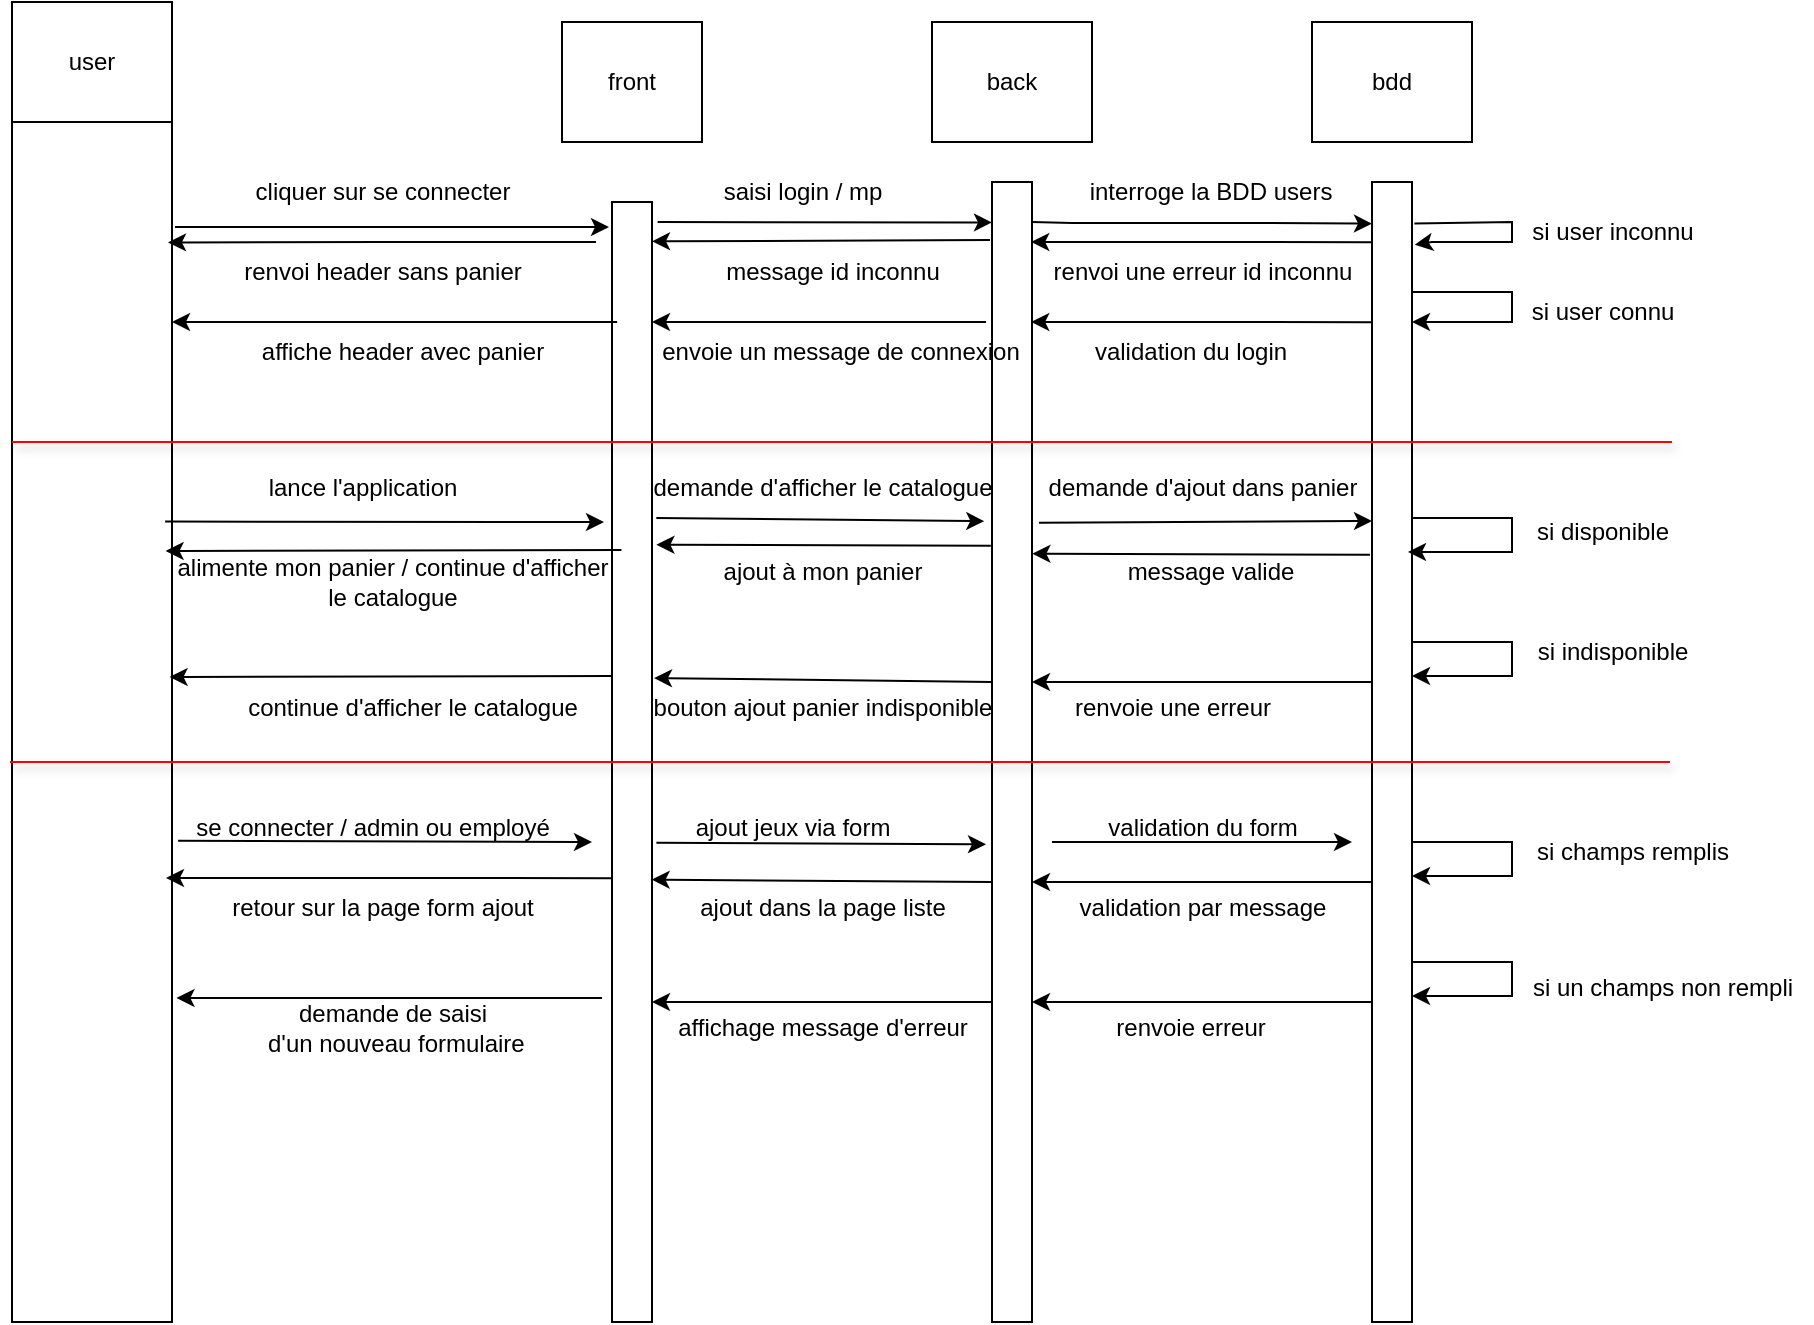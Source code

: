 <mxfile version="24.7.12">
  <diagram name="Page-1" id="rXCuF8FtUP5aOPSfzfbm">
    <mxGraphModel dx="2117" dy="522" grid="1" gridSize="10" guides="1" tooltips="1" connect="1" arrows="1" fold="1" page="1" pageScale="1" pageWidth="827" pageHeight="1169" math="0" shadow="0">
      <root>
        <mxCell id="0" />
        <mxCell id="1" parent="0" />
        <mxCell id="5uYS1BCheo57BX3cpmRm-2" value="" style="rounded=0;whiteSpace=wrap;html=1;" parent="1" vertex="1">
          <mxGeometry y="240" width="80" height="600" as="geometry" />
        </mxCell>
        <mxCell id="5uYS1BCheo57BX3cpmRm-3" value="" style="rounded=0;whiteSpace=wrap;html=1;" parent="1" vertex="1">
          <mxGeometry x="300" y="280" width="20" height="560" as="geometry" />
        </mxCell>
        <mxCell id="5uYS1BCheo57BX3cpmRm-4" value="" style="rounded=0;whiteSpace=wrap;html=1;" parent="1" vertex="1">
          <mxGeometry x="490" y="270" width="20" height="570" as="geometry" />
        </mxCell>
        <mxCell id="5uYS1BCheo57BX3cpmRm-5" value="" style="rounded=0;whiteSpace=wrap;html=1;" parent="1" vertex="1">
          <mxGeometry x="680" y="270" width="20" height="570" as="geometry" />
        </mxCell>
        <mxCell id="5uYS1BCheo57BX3cpmRm-6" value="front" style="rounded=0;whiteSpace=wrap;html=1;" parent="1" vertex="1">
          <mxGeometry x="275" y="190" width="70" height="60" as="geometry" />
        </mxCell>
        <mxCell id="5uYS1BCheo57BX3cpmRm-7" value="back" style="rounded=0;whiteSpace=wrap;html=1;" parent="1" vertex="1">
          <mxGeometry x="460" y="190" width="80" height="60" as="geometry" />
        </mxCell>
        <mxCell id="5uYS1BCheo57BX3cpmRm-8" value="bdd" style="rounded=0;whiteSpace=wrap;html=1;" parent="1" vertex="1">
          <mxGeometry x="650" y="190" width="80" height="60" as="geometry" />
        </mxCell>
        <mxCell id="GCo2jeuxj3yod2GUhZTQ-15" value="" style="edgeStyle=none;orthogonalLoop=1;jettySize=auto;html=1;rounded=0;" edge="1" parent="1">
          <mxGeometry width="80" relative="1" as="geometry">
            <mxPoint x="81.5" y="292.5" as="sourcePoint" />
            <mxPoint x="298.5" y="292.5" as="targetPoint" />
            <Array as="points">
              <mxPoint x="170.5" y="292.5" />
              <mxPoint x="240.5" y="292.5" />
            </Array>
          </mxGeometry>
        </mxCell>
        <mxCell id="GCo2jeuxj3yod2GUhZTQ-18" value="" style="endArrow=classic;html=1;rounded=0;entryX=1.05;entryY=0.653;entryDx=0;entryDy=0;entryPerimeter=0;" edge="1" parent="1">
          <mxGeometry width="50" height="50" relative="1" as="geometry">
            <mxPoint x="292" y="300" as="sourcePoint" />
            <mxPoint x="78" y="300.2" as="targetPoint" />
            <Array as="points">
              <mxPoint x="185" y="300" />
            </Array>
          </mxGeometry>
        </mxCell>
        <mxCell id="GCo2jeuxj3yod2GUhZTQ-20" value="cliquer sur se connecter" style="text;html=1;align=center;verticalAlign=middle;resizable=0;points=[];autosize=1;strokeColor=none;fillColor=none;" vertex="1" parent="1">
          <mxGeometry x="110" y="260" width="150" height="30" as="geometry" />
        </mxCell>
        <mxCell id="GCo2jeuxj3yod2GUhZTQ-21" value="" style="endArrow=classic;html=1;rounded=0;entryX=0.957;entryY=0.651;entryDx=0;entryDy=0;entryPerimeter=0;exitX=0;exitY=0.668;exitDx=0;exitDy=0;exitPerimeter=0;" edge="1" parent="1">
          <mxGeometry width="50" height="50" relative="1" as="geometry">
            <mxPoint x="302.58" y="340.04" as="sourcePoint" />
            <mxPoint x="80.0" y="340.0" as="targetPoint" />
          </mxGeometry>
        </mxCell>
        <mxCell id="GCo2jeuxj3yod2GUhZTQ-22" value="renvoi header sans panier" style="text;html=1;align=center;verticalAlign=middle;resizable=0;points=[];autosize=1;strokeColor=none;fillColor=none;" vertex="1" parent="1">
          <mxGeometry x="105" y="300" width="160" height="30" as="geometry" />
        </mxCell>
        <mxCell id="GCo2jeuxj3yod2GUhZTQ-24" value="" style="endArrow=classic;html=1;rounded=0;entryX=-0.13;entryY=0.404;entryDx=0;entryDy=0;entryPerimeter=0;exitX=1;exitY=0.138;exitDx=0;exitDy=0;exitPerimeter=0;" edge="1" parent="1">
          <mxGeometry width="50" height="50" relative="1" as="geometry">
            <mxPoint x="510" y="290" as="sourcePoint" />
            <mxPoint x="680.0" y="290.82" as="targetPoint" />
            <Array as="points">
              <mxPoint x="530" y="290.5" />
              <mxPoint x="622.6" y="290.5" />
            </Array>
          </mxGeometry>
        </mxCell>
        <mxCell id="GCo2jeuxj3yod2GUhZTQ-26" value="interroge la BDD users" style="text;html=1;align=center;verticalAlign=middle;resizable=0;points=[];autosize=1;strokeColor=none;fillColor=none;" vertex="1" parent="1">
          <mxGeometry x="529" y="260" width="140" height="30" as="geometry" />
        </mxCell>
        <mxCell id="GCo2jeuxj3yod2GUhZTQ-30" value="" style="endArrow=classic;html=1;rounded=0;entryX=0.83;entryY=0.408;entryDx=0;entryDy=0;entryPerimeter=0;" edge="1" parent="1">
          <mxGeometry width="50" height="50" relative="1" as="geometry">
            <mxPoint x="487" y="340" as="sourcePoint" />
            <mxPoint x="320.0" y="340" as="targetPoint" />
          </mxGeometry>
        </mxCell>
        <mxCell id="GCo2jeuxj3yod2GUhZTQ-32" value="" style="endArrow=classic;html=1;rounded=0;entryX=1.23;entryY=0.726;entryDx=0;entryDy=0;entryPerimeter=0;" edge="1" parent="1">
          <mxGeometry width="50" height="50" relative="1" as="geometry">
            <mxPoint x="489" y="299" as="sourcePoint" />
            <mxPoint x="320.0" y="299.66" as="targetPoint" />
          </mxGeometry>
        </mxCell>
        <mxCell id="GCo2jeuxj3yod2GUhZTQ-38" value="" style="edgeStyle=none;orthogonalLoop=1;jettySize=auto;html=1;rounded=0;exitX=1.06;exitY=0.093;exitDx=0;exitDy=0;exitPerimeter=0;entryX=1.07;entryY=0.055;entryDx=0;entryDy=0;entryPerimeter=0;" edge="1" parent="1" target="5uYS1BCheo57BX3cpmRm-5">
          <mxGeometry width="80" relative="1" as="geometry">
            <mxPoint x="701.2" y="290.69" as="sourcePoint" />
            <mxPoint x="700" y="310" as="targetPoint" />
            <Array as="points">
              <mxPoint x="750" y="290" />
              <mxPoint x="750" y="300" />
              <mxPoint x="730" y="300" />
              <mxPoint x="710" y="300" />
            </Array>
          </mxGeometry>
        </mxCell>
        <mxCell id="GCo2jeuxj3yod2GUhZTQ-39" value="si user inconnu" style="text;html=1;align=center;verticalAlign=middle;resizable=0;points=[];autosize=1;strokeColor=none;fillColor=none;" vertex="1" parent="1">
          <mxGeometry x="750" y="280" width="100" height="30" as="geometry" />
        </mxCell>
        <mxCell id="GCo2jeuxj3yod2GUhZTQ-40" value="renvoi une erreur id inconnu" style="text;html=1;align=center;verticalAlign=middle;resizable=0;points=[];autosize=1;strokeColor=none;fillColor=none;" vertex="1" parent="1">
          <mxGeometry x="510" y="300" width="170" height="30" as="geometry" />
        </mxCell>
        <mxCell id="GCo2jeuxj3yod2GUhZTQ-41" value="si user connu" style="text;html=1;align=center;verticalAlign=middle;resizable=0;points=[];autosize=1;strokeColor=none;fillColor=none;" vertex="1" parent="1">
          <mxGeometry x="750" y="320" width="90" height="30" as="geometry" />
        </mxCell>
        <mxCell id="GCo2jeuxj3yod2GUhZTQ-42" value="" style="edgeStyle=none;orthogonalLoop=1;jettySize=auto;html=1;rounded=0;entryX=1.02;entryY=0.202;entryDx=0;entryDy=0;entryPerimeter=0;fillColor=#3EFF30;" edge="1" parent="1">
          <mxGeometry width="80" relative="1" as="geometry">
            <mxPoint x="700" y="325" as="sourcePoint" />
            <mxPoint x="700" y="340" as="targetPoint" />
            <Array as="points">
              <mxPoint x="720" y="325" />
              <mxPoint x="750" y="325" />
              <mxPoint x="750" y="340" />
            </Array>
          </mxGeometry>
        </mxCell>
        <mxCell id="GCo2jeuxj3yod2GUhZTQ-43" value="envoie un message de connexion" style="text;html=1;align=center;verticalAlign=middle;resizable=0;points=[];autosize=1;strokeColor=none;fillColor=none;" vertex="1" parent="1">
          <mxGeometry x="314" y="340" width="200" height="30" as="geometry" />
        </mxCell>
        <mxCell id="GCo2jeuxj3yod2GUhZTQ-44" value="affiche header avec panier" style="text;html=1;align=center;verticalAlign=middle;resizable=0;points=[];autosize=1;strokeColor=none;fillColor=none;" vertex="1" parent="1">
          <mxGeometry x="115" y="340" width="160" height="30" as="geometry" />
        </mxCell>
        <mxCell id="GCo2jeuxj3yod2GUhZTQ-45" value="" style="endArrow=classic;html=1;rounded=0;exitX=0.02;exitY=0.179;exitDx=0;exitDy=0;exitPerimeter=0;" edge="1" parent="1">
          <mxGeometry width="50" height="50" relative="1" as="geometry">
            <mxPoint x="680.0" y="340.07" as="sourcePoint" />
            <mxPoint x="509.6" y="340" as="targetPoint" />
          </mxGeometry>
        </mxCell>
        <mxCell id="GCo2jeuxj3yod2GUhZTQ-46" value="" style="endArrow=classic;html=1;rounded=0;exitX=1.14;exitY=0.059;exitDx=0;exitDy=0;exitPerimeter=0;entryX=0;entryY=0.09;entryDx=0;entryDy=0;entryPerimeter=0;" edge="1" parent="1">
          <mxGeometry width="50" height="50" relative="1" as="geometry">
            <mxPoint x="322.8" y="290" as="sourcePoint" />
            <mxPoint x="490" y="290.23" as="targetPoint" />
          </mxGeometry>
        </mxCell>
        <mxCell id="GCo2jeuxj3yod2GUhZTQ-47" value="saisi login / mp" style="text;html=1;align=center;verticalAlign=middle;resizable=0;points=[];autosize=1;strokeColor=none;fillColor=none;" vertex="1" parent="1">
          <mxGeometry x="345" y="260" width="100" height="30" as="geometry" />
        </mxCell>
        <mxCell id="GCo2jeuxj3yod2GUhZTQ-48" value="message id inconnu" style="text;html=1;align=center;verticalAlign=middle;resizable=0;points=[];autosize=1;strokeColor=none;fillColor=none;" vertex="1" parent="1">
          <mxGeometry x="345" y="300" width="130" height="30" as="geometry" />
        </mxCell>
        <mxCell id="GCo2jeuxj3yod2GUhZTQ-50" value="" style="endArrow=classic;html=1;rounded=0;exitX=0.02;exitY=0.179;exitDx=0;exitDy=0;exitPerimeter=0;" edge="1" parent="1">
          <mxGeometry width="50" height="50" relative="1" as="geometry">
            <mxPoint x="680.0" y="300.07" as="sourcePoint" />
            <mxPoint x="509.6" y="300" as="targetPoint" />
          </mxGeometry>
        </mxCell>
        <mxCell id="GCo2jeuxj3yod2GUhZTQ-51" value="validation du login" style="text;html=1;align=center;verticalAlign=middle;resizable=0;points=[];autosize=1;strokeColor=none;fillColor=none;" vertex="1" parent="1">
          <mxGeometry x="529" y="340" width="120" height="30" as="geometry" />
        </mxCell>
        <mxCell id="GCo2jeuxj3yod2GUhZTQ-115" value="" style="endArrow=classic;html=1;rounded=0;exitX=0.957;exitY=0.333;exitDx=0;exitDy=0;exitPerimeter=0;" edge="1" parent="1" source="5uYS1BCheo57BX3cpmRm-2">
          <mxGeometry width="50" height="50" relative="1" as="geometry">
            <mxPoint x="140" y="490" as="sourcePoint" />
            <mxPoint x="296" y="440" as="targetPoint" />
          </mxGeometry>
        </mxCell>
        <mxCell id="GCo2jeuxj3yod2GUhZTQ-116" value="lance l&#39;application" style="text;html=1;align=center;verticalAlign=middle;resizable=0;points=[];autosize=1;strokeColor=none;fillColor=none;" vertex="1" parent="1">
          <mxGeometry x="115" y="408" width="120" height="30" as="geometry" />
        </mxCell>
        <mxCell id="GCo2jeuxj3yod2GUhZTQ-117" value="" style="endArrow=classic;html=1;rounded=0;entryX=0.927;entryY=1.053;entryDx=0;entryDy=0;entryPerimeter=0;exitX=0.064;exitY=1;exitDx=0;exitDy=0;exitPerimeter=0;" edge="1" parent="1" source="GCo2jeuxj3yod2GUhZTQ-118" target="GCo2jeuxj3yod2GUhZTQ-118">
          <mxGeometry width="50" height="50" relative="1" as="geometry">
            <mxPoint x="420" y="440" as="sourcePoint" />
            <mxPoint x="590" y="410" as="targetPoint" />
          </mxGeometry>
        </mxCell>
        <mxCell id="GCo2jeuxj3yod2GUhZTQ-118" value="demande d&#39;afficher le catalogue" style="text;html=1;align=center;verticalAlign=middle;resizable=0;points=[];autosize=1;strokeColor=none;fillColor=none;" vertex="1" parent="1">
          <mxGeometry x="310" y="408" width="190" height="30" as="geometry" />
        </mxCell>
        <mxCell id="GCo2jeuxj3yod2GUhZTQ-119" value="" style="endArrow=classic;html=1;rounded=0;exitX=0.047;exitY=1.08;exitDx=0;exitDy=0;exitPerimeter=0;" edge="1" parent="1" source="GCo2jeuxj3yod2GUhZTQ-120">
          <mxGeometry width="50" height="50" relative="1" as="geometry">
            <mxPoint x="520" y="440" as="sourcePoint" />
            <mxPoint x="680" y="439.5" as="targetPoint" />
          </mxGeometry>
        </mxCell>
        <mxCell id="GCo2jeuxj3yod2GUhZTQ-120" value="demande d&#39;ajout dans panier" style="text;html=1;align=center;verticalAlign=middle;resizable=0;points=[];autosize=1;strokeColor=none;fillColor=none;" vertex="1" parent="1">
          <mxGeometry x="505" y="408" width="180" height="30" as="geometry" />
        </mxCell>
        <mxCell id="GCo2jeuxj3yod2GUhZTQ-122" value="" style="endArrow=classic;html=1;rounded=0;" edge="1" parent="1">
          <mxGeometry width="50" height="50" relative="1" as="geometry">
            <mxPoint x="700" y="438" as="sourcePoint" />
            <mxPoint x="698" y="455" as="targetPoint" />
            <Array as="points">
              <mxPoint x="750" y="438" />
              <mxPoint x="750" y="455" />
            </Array>
          </mxGeometry>
        </mxCell>
        <mxCell id="GCo2jeuxj3yod2GUhZTQ-123" value="si disponible" style="text;html=1;align=center;verticalAlign=middle;resizable=0;points=[];autosize=1;strokeColor=none;fillColor=none;" vertex="1" parent="1">
          <mxGeometry x="750" y="430" width="90" height="30" as="geometry" />
        </mxCell>
        <mxCell id="GCo2jeuxj3yod2GUhZTQ-124" value="" style="endArrow=classic;html=1;rounded=0;exitX=-0.05;exitY=0.327;exitDx=0;exitDy=0;entryX=1.01;entryY=0.326;entryDx=0;entryDy=0;entryPerimeter=0;exitPerimeter=0;" edge="1" parent="1" source="5uYS1BCheo57BX3cpmRm-5" target="5uYS1BCheo57BX3cpmRm-4">
          <mxGeometry width="50" height="50" relative="1" as="geometry">
            <mxPoint x="610" y="454.5" as="sourcePoint" />
            <mxPoint x="550" y="454.5" as="targetPoint" />
          </mxGeometry>
        </mxCell>
        <mxCell id="GCo2jeuxj3yod2GUhZTQ-125" value="message valide" style="text;html=1;align=center;verticalAlign=middle;resizable=0;points=[];autosize=1;strokeColor=none;fillColor=none;" vertex="1" parent="1">
          <mxGeometry x="544" y="450" width="110" height="30" as="geometry" />
        </mxCell>
        <mxCell id="GCo2jeuxj3yod2GUhZTQ-126" value="" style="endArrow=classic;html=1;rounded=0;exitX=-0.03;exitY=0.319;exitDx=0;exitDy=0;entryX=1.11;entryY=0.306;entryDx=0;entryDy=0;entryPerimeter=0;exitPerimeter=0;" edge="1" parent="1" source="5uYS1BCheo57BX3cpmRm-4" target="5uYS1BCheo57BX3cpmRm-3">
          <mxGeometry width="50" height="50" relative="1" as="geometry">
            <mxPoint x="472.5" y="454.5" as="sourcePoint" />
            <mxPoint x="340" y="453" as="targetPoint" />
          </mxGeometry>
        </mxCell>
        <mxCell id="GCo2jeuxj3yod2GUhZTQ-127" value="ajout à mon panier" style="text;html=1;align=center;verticalAlign=middle;resizable=0;points=[];autosize=1;strokeColor=none;fillColor=none;" vertex="1" parent="1">
          <mxGeometry x="345" y="450" width="120" height="30" as="geometry" />
        </mxCell>
        <mxCell id="GCo2jeuxj3yod2GUhZTQ-128" value="" style="endArrow=classic;html=1;rounded=0;entryX=1.06;entryY=0.699;entryDx=0;entryDy=0;entryPerimeter=0;exitX=0.978;exitY=0.1;exitDx=0;exitDy=0;exitPerimeter=0;" edge="1" parent="1" source="GCo2jeuxj3yod2GUhZTQ-129">
          <mxGeometry width="50" height="50" relative="1" as="geometry">
            <mxPoint x="273.2" y="454.9" as="sourcePoint" />
            <mxPoint x="76.8" y="454.5" as="targetPoint" />
          </mxGeometry>
        </mxCell>
        <mxCell id="GCo2jeuxj3yod2GUhZTQ-129" value="alimente mon panier / continue d&#39;afficher&lt;div&gt;le catalogue&lt;/div&gt;" style="text;html=1;align=center;verticalAlign=middle;resizable=0;points=[];autosize=1;strokeColor=none;fillColor=none;" vertex="1" parent="1">
          <mxGeometry x="70" y="450" width="240" height="40" as="geometry" />
        </mxCell>
        <mxCell id="GCo2jeuxj3yod2GUhZTQ-130" value="" style="endArrow=classic;html=1;rounded=0;entryX=1;entryY=0.5;entryDx=0;entryDy=0;" edge="1" parent="1">
          <mxGeometry width="50" height="50" relative="1" as="geometry">
            <mxPoint x="700" y="500" as="sourcePoint" />
            <mxPoint x="700" y="517" as="targetPoint" />
            <Array as="points">
              <mxPoint x="750" y="500" />
              <mxPoint x="750" y="517" />
            </Array>
          </mxGeometry>
        </mxCell>
        <mxCell id="GCo2jeuxj3yod2GUhZTQ-131" value="si indisponible" style="text;html=1;align=center;verticalAlign=middle;resizable=0;points=[];autosize=1;strokeColor=none;fillColor=none;" vertex="1" parent="1">
          <mxGeometry x="750" y="490" width="100" height="30" as="geometry" />
        </mxCell>
        <mxCell id="GCo2jeuxj3yod2GUhZTQ-132" value="" style="endArrow=classic;html=1;rounded=0;exitX=0;exitY=0.5;exitDx=0;exitDy=0;entryX=1;entryY=0.5;entryDx=0;entryDy=0;" edge="1" parent="1">
          <mxGeometry width="50" height="50" relative="1" as="geometry">
            <mxPoint x="680" y="520" as="sourcePoint" />
            <mxPoint x="510" y="520" as="targetPoint" />
          </mxGeometry>
        </mxCell>
        <mxCell id="GCo2jeuxj3yod2GUhZTQ-133" value="" style="endArrow=classic;html=1;rounded=0;exitX=0;exitY=0.5;exitDx=0;exitDy=0;entryX=1.06;entryY=0.481;entryDx=0;entryDy=0;entryPerimeter=0;" edge="1" parent="1">
          <mxGeometry width="50" height="50" relative="1" as="geometry">
            <mxPoint x="490" y="520" as="sourcePoint" />
            <mxPoint x="321" y="518" as="targetPoint" />
          </mxGeometry>
        </mxCell>
        <mxCell id="GCo2jeuxj3yod2GUhZTQ-134" value="renvoie une erreur" style="text;html=1;align=center;verticalAlign=middle;resizable=0;points=[];autosize=1;strokeColor=none;fillColor=none;" vertex="1" parent="1">
          <mxGeometry x="520" y="518" width="120" height="30" as="geometry" />
        </mxCell>
        <mxCell id="GCo2jeuxj3yod2GUhZTQ-135" value="bouton ajout panier indisponible" style="text;html=1;align=center;verticalAlign=middle;resizable=0;points=[];autosize=1;strokeColor=none;fillColor=none;" vertex="1" parent="1">
          <mxGeometry x="310" y="518" width="190" height="30" as="geometry" />
        </mxCell>
        <mxCell id="GCo2jeuxj3yod2GUhZTQ-136" value="" style="endArrow=classic;html=1;rounded=0;entryX=1.06;entryY=0.699;entryDx=0;entryDy=0;entryPerimeter=0;exitX=-0.1;exitY=0.483;exitDx=0;exitDy=0;exitPerimeter=0;" edge="1" parent="1">
          <mxGeometry width="50" height="50" relative="1" as="geometry">
            <mxPoint x="300" y="517" as="sourcePoint" />
            <mxPoint x="78.8" y="517.5" as="targetPoint" />
          </mxGeometry>
        </mxCell>
        <mxCell id="GCo2jeuxj3yod2GUhZTQ-137" value="continue d&#39;afficher le catalogue" style="text;html=1;align=center;verticalAlign=middle;resizable=0;points=[];autosize=1;strokeColor=none;fillColor=none;" vertex="1" parent="1">
          <mxGeometry x="105" y="518" width="190" height="30" as="geometry" />
        </mxCell>
        <mxCell id="GCo2jeuxj3yod2GUhZTQ-138" value="" style="endArrow=none;html=1;rounded=0;shadow=1;strokeColor=#FF0000;" edge="1" parent="1">
          <mxGeometry width="50" height="50" relative="1" as="geometry">
            <mxPoint y="400" as="sourcePoint" />
            <mxPoint x="830" y="400" as="targetPoint" />
          </mxGeometry>
        </mxCell>
        <mxCell id="GCo2jeuxj3yod2GUhZTQ-140" value="" style="endArrow=none;html=1;rounded=0;shadow=1;strokeColor=#FF0000;" edge="1" parent="1">
          <mxGeometry width="50" height="50" relative="1" as="geometry">
            <mxPoint x="-1" y="560" as="sourcePoint" />
            <mxPoint x="829" y="560" as="targetPoint" />
          </mxGeometry>
        </mxCell>
        <mxCell id="GCo2jeuxj3yod2GUhZTQ-141" value="user" style="rounded=0;whiteSpace=wrap;html=1;" vertex="1" parent="1">
          <mxGeometry y="180" width="80" height="60" as="geometry" />
        </mxCell>
        <mxCell id="GCo2jeuxj3yod2GUhZTQ-142" value="" style="endArrow=classic;html=1;rounded=0;exitX=1.038;exitY=0.599;exitDx=0;exitDy=0;exitPerimeter=0;" edge="1" parent="1" source="5uYS1BCheo57BX3cpmRm-2">
          <mxGeometry width="50" height="50" relative="1" as="geometry">
            <mxPoint x="110" y="600" as="sourcePoint" />
            <mxPoint x="290" y="600" as="targetPoint" />
          </mxGeometry>
        </mxCell>
        <mxCell id="GCo2jeuxj3yod2GUhZTQ-143" value="se connecter / admin ou employé" style="text;html=1;align=center;verticalAlign=middle;resizable=0;points=[];autosize=1;strokeColor=none;fillColor=none;" vertex="1" parent="1">
          <mxGeometry x="80" y="578" width="200" height="30" as="geometry" />
        </mxCell>
        <mxCell id="GCo2jeuxj3yod2GUhZTQ-144" value="" style="endArrow=classic;html=1;rounded=0;entryX=-0.15;entryY=0.581;entryDx=0;entryDy=0;entryPerimeter=0;exitX=1.11;exitY=0.572;exitDx=0;exitDy=0;exitPerimeter=0;" edge="1" parent="1" source="5uYS1BCheo57BX3cpmRm-3" target="5uYS1BCheo57BX3cpmRm-4">
          <mxGeometry width="50" height="50" relative="1" as="geometry">
            <mxPoint x="355" y="600" as="sourcePoint" />
            <mxPoint x="455" y="600" as="targetPoint" />
          </mxGeometry>
        </mxCell>
        <mxCell id="GCo2jeuxj3yod2GUhZTQ-145" value="ajout jeux via form" style="text;html=1;align=center;verticalAlign=middle;resizable=0;points=[];autosize=1;strokeColor=none;fillColor=none;" vertex="1" parent="1">
          <mxGeometry x="330" y="578" width="120" height="30" as="geometry" />
        </mxCell>
        <mxCell id="GCo2jeuxj3yod2GUhZTQ-146" value="" style="endArrow=classic;html=1;rounded=0;" edge="1" parent="1">
          <mxGeometry width="50" height="50" relative="1" as="geometry">
            <mxPoint x="520" y="600" as="sourcePoint" />
            <mxPoint x="670" y="600" as="targetPoint" />
          </mxGeometry>
        </mxCell>
        <mxCell id="GCo2jeuxj3yod2GUhZTQ-148" value="validation du form" style="text;html=1;align=center;verticalAlign=middle;resizable=0;points=[];autosize=1;strokeColor=none;fillColor=none;" vertex="1" parent="1">
          <mxGeometry x="535" y="578" width="120" height="30" as="geometry" />
        </mxCell>
        <mxCell id="GCo2jeuxj3yod2GUhZTQ-149" value="" style="endArrow=classic;html=1;rounded=0;entryX=1;entryY=0.5;entryDx=0;entryDy=0;" edge="1" parent="1">
          <mxGeometry width="50" height="50" relative="1" as="geometry">
            <mxPoint x="700" y="600" as="sourcePoint" />
            <mxPoint x="700" y="617" as="targetPoint" />
            <Array as="points">
              <mxPoint x="750" y="600" />
              <mxPoint x="750" y="617" />
            </Array>
          </mxGeometry>
        </mxCell>
        <mxCell id="GCo2jeuxj3yod2GUhZTQ-150" value="si champs remplis" style="text;html=1;align=center;verticalAlign=middle;resizable=0;points=[];autosize=1;strokeColor=none;fillColor=none;" vertex="1" parent="1">
          <mxGeometry x="750" y="590" width="120" height="30" as="geometry" />
        </mxCell>
        <mxCell id="GCo2jeuxj3yod2GUhZTQ-151" value="" style="endArrow=classic;html=1;rounded=0;entryX=1;entryY=0.614;entryDx=0;entryDy=0;entryPerimeter=0;" edge="1" parent="1" target="5uYS1BCheo57BX3cpmRm-4">
          <mxGeometry width="50" height="50" relative="1" as="geometry">
            <mxPoint x="680" y="620" as="sourcePoint" />
            <mxPoint x="566" y="620" as="targetPoint" />
          </mxGeometry>
        </mxCell>
        <mxCell id="GCo2jeuxj3yod2GUhZTQ-152" value="validation par message" style="text;html=1;align=center;verticalAlign=middle;resizable=0;points=[];autosize=1;strokeColor=none;fillColor=none;" vertex="1" parent="1">
          <mxGeometry x="520" y="618" width="150" height="30" as="geometry" />
        </mxCell>
        <mxCell id="GCo2jeuxj3yod2GUhZTQ-154" value="" style="endArrow=classic;html=1;rounded=0;entryX=0.99;entryY=0.605;entryDx=0;entryDy=0;entryPerimeter=0;" edge="1" parent="1" target="5uYS1BCheo57BX3cpmRm-3">
          <mxGeometry width="50" height="50" relative="1" as="geometry">
            <mxPoint x="490" y="620" as="sourcePoint" />
            <mxPoint x="350" y="620" as="targetPoint" />
          </mxGeometry>
        </mxCell>
        <mxCell id="GCo2jeuxj3yod2GUhZTQ-155" value="ajout dans la page liste" style="text;html=1;align=center;verticalAlign=middle;resizable=0;points=[];autosize=1;strokeColor=none;fillColor=none;" vertex="1" parent="1">
          <mxGeometry x="330" y="618" width="150" height="30" as="geometry" />
        </mxCell>
        <mxCell id="GCo2jeuxj3yod2GUhZTQ-156" value="" style="endArrow=classic;html=1;rounded=0;exitX=0;exitY=0.693;exitDx=0;exitDy=0;exitPerimeter=0;" edge="1" parent="1">
          <mxGeometry width="50" height="50" relative="1" as="geometry">
            <mxPoint x="300" y="618.08" as="sourcePoint" />
            <mxPoint x="77" y="618" as="targetPoint" />
          </mxGeometry>
        </mxCell>
        <mxCell id="GCo2jeuxj3yod2GUhZTQ-157" value="retour sur la page form ajout" style="text;html=1;align=center;verticalAlign=middle;resizable=0;points=[];autosize=1;strokeColor=none;fillColor=none;" vertex="1" parent="1">
          <mxGeometry x="100" y="618" width="170" height="30" as="geometry" />
        </mxCell>
        <mxCell id="GCo2jeuxj3yod2GUhZTQ-158" value="" style="endArrow=classic;html=1;rounded=0;entryX=1;entryY=0.5;entryDx=0;entryDy=0;" edge="1" parent="1">
          <mxGeometry width="50" height="50" relative="1" as="geometry">
            <mxPoint x="700" y="660" as="sourcePoint" />
            <mxPoint x="700" y="677" as="targetPoint" />
            <Array as="points">
              <mxPoint x="750" y="660" />
              <mxPoint x="750" y="677" />
            </Array>
          </mxGeometry>
        </mxCell>
        <mxCell id="GCo2jeuxj3yod2GUhZTQ-159" value="si un champs non rempli" style="text;html=1;align=center;verticalAlign=middle;resizable=0;points=[];autosize=1;strokeColor=none;fillColor=none;" vertex="1" parent="1">
          <mxGeometry x="750" y="658" width="150" height="30" as="geometry" />
        </mxCell>
        <mxCell id="GCo2jeuxj3yod2GUhZTQ-160" value="" style="endArrow=classic;html=1;rounded=0;entryX=1;entryY=0.614;entryDx=0;entryDy=0;entryPerimeter=0;" edge="1" parent="1">
          <mxGeometry width="50" height="50" relative="1" as="geometry">
            <mxPoint x="680" y="680" as="sourcePoint" />
            <mxPoint x="510" y="680" as="targetPoint" />
          </mxGeometry>
        </mxCell>
        <mxCell id="GCo2jeuxj3yod2GUhZTQ-161" value="" style="endArrow=classic;html=1;rounded=0;entryX=1;entryY=0.614;entryDx=0;entryDy=0;entryPerimeter=0;" edge="1" parent="1">
          <mxGeometry width="50" height="50" relative="1" as="geometry">
            <mxPoint x="490" y="680" as="sourcePoint" />
            <mxPoint x="320" y="680" as="targetPoint" />
          </mxGeometry>
        </mxCell>
        <mxCell id="GCo2jeuxj3yod2GUhZTQ-162" value="renvoie erreur" style="text;html=1;align=center;verticalAlign=middle;resizable=0;points=[];autosize=1;strokeColor=none;fillColor=none;" vertex="1" parent="1">
          <mxGeometry x="539" y="678" width="100" height="30" as="geometry" />
        </mxCell>
        <mxCell id="GCo2jeuxj3yod2GUhZTQ-163" value="affichage message d&#39;erreur" style="text;html=1;align=center;verticalAlign=middle;resizable=0;points=[];autosize=1;strokeColor=none;fillColor=none;" vertex="1" parent="1">
          <mxGeometry x="320" y="678" width="170" height="30" as="geometry" />
        </mxCell>
        <mxCell id="GCo2jeuxj3yod2GUhZTQ-164" value="" style="endArrow=classic;html=1;rounded=0;entryX=1.028;entryY=0.73;entryDx=0;entryDy=0;entryPerimeter=0;" edge="1" parent="1" target="5uYS1BCheo57BX3cpmRm-2">
          <mxGeometry width="50" height="50" relative="1" as="geometry">
            <mxPoint x="295" y="678" as="sourcePoint" />
            <mxPoint x="125" y="678" as="targetPoint" />
          </mxGeometry>
        </mxCell>
        <mxCell id="GCo2jeuxj3yod2GUhZTQ-165" value="demande de saisi&lt;div&gt;&amp;nbsp;d&#39;un nouveau formulaire&lt;/div&gt;" style="text;html=1;align=center;verticalAlign=middle;resizable=0;points=[];autosize=1;strokeColor=none;fillColor=none;" vertex="1" parent="1">
          <mxGeometry x="110" y="673" width="160" height="40" as="geometry" />
        </mxCell>
      </root>
    </mxGraphModel>
  </diagram>
</mxfile>
